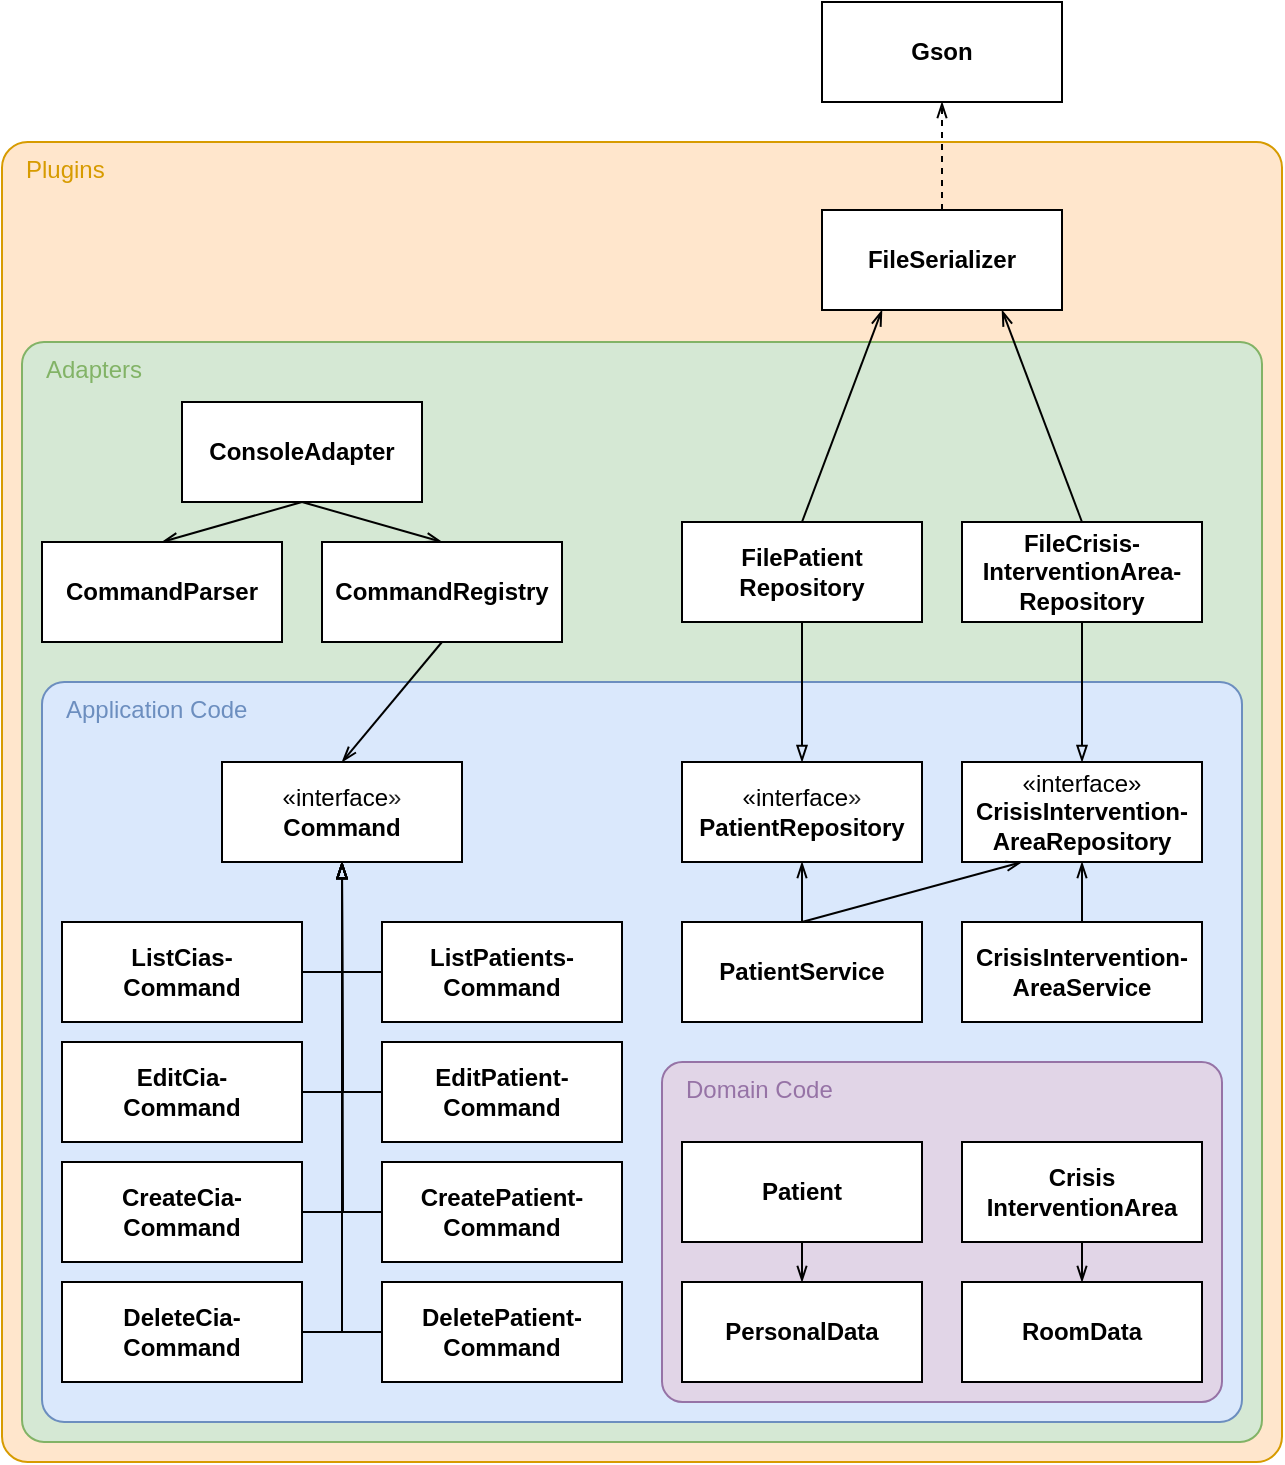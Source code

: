 <mxfile version="26.1.0">
  <diagram name="Page-1" id="HXpyyeB6FARbqLuSaLaP">
    <mxGraphModel dx="1344" dy="716" grid="1" gridSize="10" guides="1" tooltips="1" connect="1" arrows="1" fold="1" page="1" pageScale="1" pageWidth="827" pageHeight="1169" math="0" shadow="0">
      <root>
        <mxCell id="0" />
        <mxCell id="1" parent="0" />
        <mxCell id="ciugVP7JTnhn2zJ3oB86-11" value="&amp;nbsp; &amp;nbsp;Plugins" style="rounded=1;whiteSpace=wrap;html=1;fillColor=#ffe6cc;strokeColor=#D79B00;align=left;verticalAlign=top;fontColor=#D79B00;arcSize=2;" parent="1" vertex="1">
          <mxGeometry x="180" y="500" width="640" height="660" as="geometry" />
        </mxCell>
        <mxCell id="ciugVP7JTnhn2zJ3oB86-10" value="&amp;nbsp; &amp;nbsp;Adapters" style="rounded=1;whiteSpace=wrap;html=1;fillColor=#d5e8d4;strokeColor=#82B366;align=left;verticalAlign=top;fontColor=#82B366;arcSize=2;" parent="1" vertex="1">
          <mxGeometry x="190" y="600" width="620" height="550" as="geometry" />
        </mxCell>
        <mxCell id="ciugVP7JTnhn2zJ3oB86-9" value="&amp;nbsp; &amp;nbsp;Application Code" style="rounded=1;whiteSpace=wrap;html=1;fillColor=#dae8fc;strokeColor=#6c8ebf;align=left;verticalAlign=top;fontColor=#6C8EBF;arcSize=3;" parent="1" vertex="1">
          <mxGeometry x="200" y="770" width="600" height="370" as="geometry" />
        </mxCell>
        <mxCell id="ciugVP7JTnhn2zJ3oB86-8" value="&amp;nbsp; &amp;nbsp;Domain Code" style="rounded=1;whiteSpace=wrap;html=1;fillColor=#e1d5e7;strokeColor=#9673a6;align=left;verticalAlign=top;fontStyle=0;fontColor=#9673A6;arcSize=6;" parent="1" vertex="1">
          <mxGeometry x="510" y="960" width="280" height="170" as="geometry" />
        </mxCell>
        <mxCell id="ciugVP7JTnhn2zJ3oB86-12" value="PersonalData" style="rounded=0;whiteSpace=wrap;html=1;fontStyle=1" parent="1" vertex="1">
          <mxGeometry x="520" y="1070" width="120" height="50" as="geometry" />
        </mxCell>
        <mxCell id="ciugVP7JTnhn2zJ3oB86-21" style="rounded=0;orthogonalLoop=1;jettySize=auto;html=1;exitX=0.5;exitY=1;exitDx=0;exitDy=0;entryX=0.5;entryY=0;entryDx=0;entryDy=0;endArrow=openThin;endFill=0;" parent="1" source="ciugVP7JTnhn2zJ3oB86-13" target="ciugVP7JTnhn2zJ3oB86-12" edge="1">
          <mxGeometry relative="1" as="geometry" />
        </mxCell>
        <mxCell id="ciugVP7JTnhn2zJ3oB86-13" value="Patient" style="rounded=0;whiteSpace=wrap;html=1;fontStyle=1" parent="1" vertex="1">
          <mxGeometry x="520" y="1000" width="120" height="50" as="geometry" />
        </mxCell>
        <mxCell id="ciugVP7JTnhn2zJ3oB86-18" style="rounded=0;orthogonalLoop=1;jettySize=auto;html=1;exitX=0.5;exitY=1;exitDx=0;exitDy=0;entryX=0.5;entryY=0;entryDx=0;entryDy=0;endArrow=openThin;endFill=0;" parent="1" source="ciugVP7JTnhn2zJ3oB86-16" target="ciugVP7JTnhn2zJ3oB86-17" edge="1">
          <mxGeometry relative="1" as="geometry" />
        </mxCell>
        <mxCell id="ciugVP7JTnhn2zJ3oB86-16" value="Crisis&lt;div&gt;Intervention&lt;span style=&quot;background-color: transparent; color: light-dark(rgb(0, 0, 0), rgb(255, 255, 255));&quot;&gt;Area&lt;/span&gt;&lt;/div&gt;" style="rounded=0;whiteSpace=wrap;html=1;fontStyle=1" parent="1" vertex="1">
          <mxGeometry x="660" y="1000" width="120" height="50" as="geometry" />
        </mxCell>
        <mxCell id="ciugVP7JTnhn2zJ3oB86-17" value="RoomData" style="rounded=0;whiteSpace=wrap;html=1;fontStyle=1" parent="1" vertex="1">
          <mxGeometry x="660" y="1070" width="120" height="50" as="geometry" />
        </mxCell>
        <mxCell id="ciugVP7JTnhn2zJ3oB86-40" style="edgeStyle=orthogonalEdgeStyle;rounded=0;orthogonalLoop=1;jettySize=auto;html=1;exitX=0.5;exitY=1;exitDx=0;exitDy=0;entryX=0.5;entryY=0;entryDx=0;entryDy=0;endArrow=blockThin;endFill=0;" parent="1" source="ciugVP7JTnhn2zJ3oB86-32" target="ciugVP7JTnhn2zJ3oB86-22" edge="1">
          <mxGeometry relative="1" as="geometry" />
        </mxCell>
        <mxCell id="ciugVP7JTnhn2zJ3oB86-22" value="&lt;div&gt;&lt;font style=&quot;background-color: light-dark(#ffffff, var(--ge-dark-color, #121212));&quot; face=&quot;Helvetica&quot;&gt;&lt;span style=&quot;text-align: left; white-space-collapse: break-spaces;&quot;&gt;«i&lt;/span&gt;nterface&lt;span style=&quot;text-align: left; white-space-collapse: break-spaces; color: rgb(34, 34, 34);&quot;&gt;&lt;font&gt;»&lt;/font&gt;&lt;/span&gt;&lt;/font&gt;&lt;/div&gt;&lt;font&gt;&lt;b style=&quot;background-color: light-dark(#ffffff, var(--ge-dark-color, #121212));&quot;&gt;PatientRepository&lt;/b&gt;&lt;/font&gt;" style="rounded=0;whiteSpace=wrap;html=1;" parent="1" vertex="1">
          <mxGeometry x="520" y="810" width="120" height="50" as="geometry" />
        </mxCell>
        <mxCell id="ciugVP7JTnhn2zJ3oB86-37" style="edgeStyle=orthogonalEdgeStyle;rounded=0;orthogonalLoop=1;jettySize=auto;html=1;exitX=0.5;exitY=1;exitDx=0;exitDy=0;entryX=0.5;entryY=0;entryDx=0;entryDy=0;endArrow=blockThin;endFill=0;" parent="1" source="ciugVP7JTnhn2zJ3oB86-28" target="ciugVP7JTnhn2zJ3oB86-25" edge="1">
          <mxGeometry relative="1" as="geometry" />
        </mxCell>
        <mxCell id="ciugVP7JTnhn2zJ3oB86-25" value="&lt;div&gt;&lt;font style=&quot;background-color: light-dark(#ffffff, var(--ge-dark-color, #121212));&quot; face=&quot;Helvetica&quot;&gt;&lt;span style=&quot;text-align: left; white-space-collapse: break-spaces;&quot;&gt;«i&lt;/span&gt;nterface&lt;span style=&quot;text-align: left; white-space-collapse: break-spaces;&quot;&gt;&lt;font style=&quot;&quot;&gt;»&lt;/font&gt;&lt;/span&gt;&lt;/font&gt;&lt;/div&gt;&lt;font&gt;&lt;b style=&quot;background-color: light-dark(#ffffff, var(--ge-dark-color, #121212));&quot;&gt;CrisisIntervention-&lt;/b&gt;&lt;/font&gt;&lt;div&gt;&lt;font&gt;&lt;b style=&quot;background-color: light-dark(#ffffff, var(--ge-dark-color, #121212));&quot;&gt;AreaRepository&lt;/b&gt;&lt;/font&gt;&lt;/div&gt;" style="rounded=0;whiteSpace=wrap;html=1;" parent="1" vertex="1">
          <mxGeometry x="660" y="810" width="120" height="50" as="geometry" />
        </mxCell>
        <mxCell id="XktRI2O6_ttTCHs1lG7r-28" style="rounded=0;orthogonalLoop=1;jettySize=auto;html=1;exitX=0.5;exitY=1;exitDx=0;exitDy=0;entryX=0.5;entryY=0;entryDx=0;entryDy=0;endArrow=openThin;endFill=0;" edge="1" parent="1" source="ciugVP7JTnhn2zJ3oB86-27" target="XktRI2O6_ttTCHs1lG7r-26">
          <mxGeometry relative="1" as="geometry" />
        </mxCell>
        <mxCell id="XktRI2O6_ttTCHs1lG7r-29" style="rounded=0;orthogonalLoop=1;jettySize=auto;html=1;exitX=0.5;exitY=1;exitDx=0;exitDy=0;entryX=0.5;entryY=0;entryDx=0;entryDy=0;endArrow=openThin;endFill=0;" edge="1" parent="1" source="ciugVP7JTnhn2zJ3oB86-27" target="XktRI2O6_ttTCHs1lG7r-25">
          <mxGeometry relative="1" as="geometry" />
        </mxCell>
        <mxCell id="ciugVP7JTnhn2zJ3oB86-27" value="&lt;b&gt;ConsoleAdapter&lt;/b&gt;" style="rounded=0;whiteSpace=wrap;html=1;" parent="1" vertex="1">
          <mxGeometry x="270" y="630" width="120" height="50" as="geometry" />
        </mxCell>
        <mxCell id="ciugVP7JTnhn2zJ3oB86-41" style="rounded=0;orthogonalLoop=1;jettySize=auto;html=1;exitX=0.5;exitY=0;exitDx=0;exitDy=0;entryX=0.75;entryY=1;entryDx=0;entryDy=0;endArrow=openThin;endFill=0;" parent="1" source="ciugVP7JTnhn2zJ3oB86-28" target="ciugVP7JTnhn2zJ3oB86-34" edge="1">
          <mxGeometry relative="1" as="geometry" />
        </mxCell>
        <mxCell id="ciugVP7JTnhn2zJ3oB86-28" value="&lt;div&gt;&lt;b style=&quot;color: light-dark(rgb(0, 0, 0), rgb(255, 255, 255)); background-color: light-dark(#ffffff, var(--ge-dark-color, #121212));&quot;&gt;FileCrisis-&lt;/b&gt;&lt;/div&gt;&lt;div&gt;&lt;b style=&quot;color: light-dark(rgb(0, 0, 0), rgb(255, 255, 255)); background-color: light-dark(#ffffff, var(--ge-dark-color, #121212));&quot;&gt;Intervention&lt;/b&gt;&lt;b style=&quot;color: light-dark(rgb(0, 0, 0), rgb(255, 255, 255)); background-color: light-dark(#ffffff, var(--ge-dark-color, #121212));&quot;&gt;Area-&lt;/b&gt;&lt;/div&gt;&lt;div&gt;&lt;b style=&quot;color: light-dark(rgb(0, 0, 0), rgb(255, 255, 255)); background-color: light-dark(#ffffff, var(--ge-dark-color, #121212));&quot;&gt;Repository&lt;/b&gt;&lt;/div&gt;" style="rounded=0;whiteSpace=wrap;html=1;" parent="1" vertex="1">
          <mxGeometry x="660" y="690" width="120" height="50" as="geometry" />
        </mxCell>
        <mxCell id="ciugVP7JTnhn2zJ3oB86-44" style="rounded=0;orthogonalLoop=1;jettySize=auto;html=1;exitX=0.5;exitY=0;exitDx=0;exitDy=0;entryX=0.25;entryY=1;entryDx=0;entryDy=0;endArrow=openThin;endFill=0;" parent="1" source="ciugVP7JTnhn2zJ3oB86-32" target="ciugVP7JTnhn2zJ3oB86-34" edge="1">
          <mxGeometry relative="1" as="geometry" />
        </mxCell>
        <mxCell id="ciugVP7JTnhn2zJ3oB86-32" value="&lt;div&gt;&lt;span style=&quot;background-color: rgb(255, 255, 255);&quot;&gt;&lt;b&gt;FilePatient&lt;/b&gt;&lt;/span&gt;&lt;/div&gt;&lt;div&gt;&lt;span style=&quot;background-color: rgb(255, 255, 255);&quot;&gt;&lt;b&gt;Repository&lt;/b&gt;&lt;/span&gt;&lt;/div&gt;" style="rounded=0;whiteSpace=wrap;html=1;" parent="1" vertex="1">
          <mxGeometry x="520" y="690" width="120" height="50" as="geometry" />
        </mxCell>
        <mxCell id="ciugVP7JTnhn2zJ3oB86-36" style="edgeStyle=orthogonalEdgeStyle;rounded=0;orthogonalLoop=1;jettySize=auto;html=1;exitX=0.5;exitY=0;exitDx=0;exitDy=0;entryX=0.5;entryY=1;entryDx=0;entryDy=0;endArrow=openThin;endFill=0;dashed=1;" parent="1" source="ciugVP7JTnhn2zJ3oB86-34" target="ciugVP7JTnhn2zJ3oB86-35" edge="1">
          <mxGeometry relative="1" as="geometry" />
        </mxCell>
        <mxCell id="ciugVP7JTnhn2zJ3oB86-34" value="&lt;b&gt;FileSerializer&lt;/b&gt;" style="rounded=0;whiteSpace=wrap;html=1;" parent="1" vertex="1">
          <mxGeometry x="590" y="534" width="120" height="50" as="geometry" />
        </mxCell>
        <mxCell id="ciugVP7JTnhn2zJ3oB86-35" value="&lt;b&gt;Gson&lt;/b&gt;" style="rounded=0;whiteSpace=wrap;html=1;" parent="1" vertex="1">
          <mxGeometry x="590" y="430" width="120" height="50" as="geometry" />
        </mxCell>
        <mxCell id="XktRI2O6_ttTCHs1lG7r-4" style="edgeStyle=orthogonalEdgeStyle;rounded=0;orthogonalLoop=1;jettySize=auto;html=1;exitX=0.5;exitY=0;exitDx=0;exitDy=0;entryX=0.5;entryY=1;entryDx=0;entryDy=0;endArrow=openThin;endFill=0;" edge="1" parent="1" source="XktRI2O6_ttTCHs1lG7r-1" target="ciugVP7JTnhn2zJ3oB86-22">
          <mxGeometry relative="1" as="geometry" />
        </mxCell>
        <mxCell id="XktRI2O6_ttTCHs1lG7r-5" style="rounded=0;orthogonalLoop=1;jettySize=auto;html=1;exitX=0.5;exitY=0;exitDx=0;exitDy=0;endArrow=openThin;endFill=0;entryX=0.25;entryY=1;entryDx=0;entryDy=0;" edge="1" parent="1" source="XktRI2O6_ttTCHs1lG7r-1" target="ciugVP7JTnhn2zJ3oB86-25">
          <mxGeometry relative="1" as="geometry">
            <mxPoint x="720" y="870" as="targetPoint" />
          </mxGeometry>
        </mxCell>
        <mxCell id="XktRI2O6_ttTCHs1lG7r-1" value="PatientService" style="rounded=0;whiteSpace=wrap;html=1;fontStyle=1" vertex="1" parent="1">
          <mxGeometry x="520" y="890" width="120" height="50" as="geometry" />
        </mxCell>
        <mxCell id="XktRI2O6_ttTCHs1lG7r-3" style="edgeStyle=orthogonalEdgeStyle;rounded=0;orthogonalLoop=1;jettySize=auto;html=1;exitX=0.5;exitY=0;exitDx=0;exitDy=0;entryX=0.5;entryY=1;entryDx=0;entryDy=0;endArrow=openThin;endFill=0;" edge="1" parent="1" source="XktRI2O6_ttTCHs1lG7r-2" target="ciugVP7JTnhn2zJ3oB86-25">
          <mxGeometry relative="1" as="geometry" />
        </mxCell>
        <mxCell id="XktRI2O6_ttTCHs1lG7r-2" value="CrisisIntervention-&lt;div&gt;AreaService&lt;/div&gt;" style="rounded=0;whiteSpace=wrap;html=1;fontStyle=1" vertex="1" parent="1">
          <mxGeometry x="660" y="890" width="120" height="50" as="geometry" />
        </mxCell>
        <mxCell id="XktRI2O6_ttTCHs1lG7r-22" style="edgeStyle=orthogonalEdgeStyle;rounded=0;orthogonalLoop=1;jettySize=auto;html=1;exitX=1;exitY=0.5;exitDx=0;exitDy=0;endArrow=blockThin;endFill=0;" edge="1" parent="1" source="XktRI2O6_ttTCHs1lG7r-6">
          <mxGeometry relative="1" as="geometry">
            <mxPoint x="350" y="860" as="targetPoint" />
          </mxGeometry>
        </mxCell>
        <mxCell id="XktRI2O6_ttTCHs1lG7r-6" value="CreateCia-Command" style="rounded=0;whiteSpace=wrap;html=1;fontStyle=1" vertex="1" parent="1">
          <mxGeometry x="210" y="1010" width="120" height="50" as="geometry" />
        </mxCell>
        <mxCell id="XktRI2O6_ttTCHs1lG7r-21" style="edgeStyle=orthogonalEdgeStyle;rounded=0;orthogonalLoop=1;jettySize=auto;html=1;exitX=0;exitY=0.5;exitDx=0;exitDy=0;entryX=0.5;entryY=1;entryDx=0;entryDy=0;endArrow=blockThin;endFill=0;" edge="1" parent="1" source="XktRI2O6_ttTCHs1lG7r-7" target="XktRI2O6_ttTCHs1lG7r-16">
          <mxGeometry relative="1" as="geometry" />
        </mxCell>
        <mxCell id="XktRI2O6_ttTCHs1lG7r-7" value="CreatePatient-&lt;div&gt;Command&lt;/div&gt;" style="rounded=0;whiteSpace=wrap;html=1;fontStyle=1" vertex="1" parent="1">
          <mxGeometry x="370" y="1010" width="120" height="50" as="geometry" />
        </mxCell>
        <mxCell id="XktRI2O6_ttTCHs1lG7r-23" style="edgeStyle=orthogonalEdgeStyle;rounded=0;orthogonalLoop=1;jettySize=auto;html=1;exitX=1;exitY=0.5;exitDx=0;exitDy=0;entryX=0.5;entryY=1;entryDx=0;entryDy=0;endArrow=blockThin;endFill=0;" edge="1" parent="1" source="XktRI2O6_ttTCHs1lG7r-8" target="XktRI2O6_ttTCHs1lG7r-16">
          <mxGeometry relative="1" as="geometry" />
        </mxCell>
        <mxCell id="XktRI2O6_ttTCHs1lG7r-8" value="DeleteCia-&lt;div&gt;Command&lt;/div&gt;" style="rounded=0;whiteSpace=wrap;html=1;fontStyle=1" vertex="1" parent="1">
          <mxGeometry x="210" y="1070" width="120" height="50" as="geometry" />
        </mxCell>
        <mxCell id="XktRI2O6_ttTCHs1lG7r-24" style="edgeStyle=orthogonalEdgeStyle;rounded=0;orthogonalLoop=1;jettySize=auto;html=1;exitX=0;exitY=0.5;exitDx=0;exitDy=0;endArrow=blockThin;endFill=0;" edge="1" parent="1" source="XktRI2O6_ttTCHs1lG7r-9">
          <mxGeometry relative="1" as="geometry">
            <mxPoint x="350" y="860" as="targetPoint" />
          </mxGeometry>
        </mxCell>
        <mxCell id="XktRI2O6_ttTCHs1lG7r-9" value="DeletePatient-&lt;div&gt;Command&lt;/div&gt;" style="rounded=0;whiteSpace=wrap;html=1;fontStyle=1" vertex="1" parent="1">
          <mxGeometry x="370" y="1070" width="120" height="50" as="geometry" />
        </mxCell>
        <mxCell id="XktRI2O6_ttTCHs1lG7r-19" style="edgeStyle=orthogonalEdgeStyle;rounded=0;orthogonalLoop=1;jettySize=auto;html=1;exitX=0;exitY=0.5;exitDx=0;exitDy=0;endArrow=blockThin;endFill=0;" edge="1" parent="1" source="XktRI2O6_ttTCHs1lG7r-12">
          <mxGeometry relative="1" as="geometry">
            <mxPoint x="350" y="860" as="targetPoint" />
          </mxGeometry>
        </mxCell>
        <mxCell id="XktRI2O6_ttTCHs1lG7r-12" value="EditPatient-&lt;div&gt;Command&lt;/div&gt;" style="rounded=0;whiteSpace=wrap;html=1;fontStyle=1" vertex="1" parent="1">
          <mxGeometry x="370" y="950" width="120" height="50" as="geometry" />
        </mxCell>
        <mxCell id="XktRI2O6_ttTCHs1lG7r-17" style="edgeStyle=orthogonalEdgeStyle;rounded=0;orthogonalLoop=1;jettySize=auto;html=1;exitX=0;exitY=0.5;exitDx=0;exitDy=0;entryX=0.5;entryY=1;entryDx=0;entryDy=0;endArrow=blockThin;endFill=0;" edge="1" parent="1" source="XktRI2O6_ttTCHs1lG7r-13" target="XktRI2O6_ttTCHs1lG7r-16">
          <mxGeometry relative="1" as="geometry" />
        </mxCell>
        <mxCell id="XktRI2O6_ttTCHs1lG7r-13" value="ListPatients-&lt;div&gt;Command&lt;/div&gt;" style="rounded=0;whiteSpace=wrap;html=1;fontStyle=1" vertex="1" parent="1">
          <mxGeometry x="370" y="890" width="120" height="50" as="geometry" />
        </mxCell>
        <mxCell id="XktRI2O6_ttTCHs1lG7r-20" style="edgeStyle=orthogonalEdgeStyle;rounded=0;orthogonalLoop=1;jettySize=auto;html=1;exitX=1;exitY=0.5;exitDx=0;exitDy=0;endArrow=blockThin;endFill=0;" edge="1" parent="1" source="XktRI2O6_ttTCHs1lG7r-14">
          <mxGeometry relative="1" as="geometry">
            <mxPoint x="350" y="860" as="targetPoint" />
          </mxGeometry>
        </mxCell>
        <mxCell id="XktRI2O6_ttTCHs1lG7r-14" value="EditCia-&lt;div&gt;Command&lt;/div&gt;" style="rounded=0;whiteSpace=wrap;html=1;fontStyle=1" vertex="1" parent="1">
          <mxGeometry x="210" y="950" width="120" height="50" as="geometry" />
        </mxCell>
        <mxCell id="XktRI2O6_ttTCHs1lG7r-18" style="edgeStyle=orthogonalEdgeStyle;rounded=0;orthogonalLoop=1;jettySize=auto;html=1;exitX=1;exitY=0.5;exitDx=0;exitDy=0;entryX=0.5;entryY=1;entryDx=0;entryDy=0;endArrow=blockThin;endFill=0;" edge="1" parent="1" source="XktRI2O6_ttTCHs1lG7r-15" target="XktRI2O6_ttTCHs1lG7r-16">
          <mxGeometry relative="1" as="geometry" />
        </mxCell>
        <mxCell id="XktRI2O6_ttTCHs1lG7r-15" value="ListCias-&lt;div&gt;Command&lt;/div&gt;" style="rounded=0;whiteSpace=wrap;html=1;fontStyle=1" vertex="1" parent="1">
          <mxGeometry x="210" y="890" width="120" height="50" as="geometry" />
        </mxCell>
        <mxCell id="XktRI2O6_ttTCHs1lG7r-16" value="&lt;div&gt;&lt;font style=&quot;background-color: light-dark(#ffffff, var(--ge-dark-color, #121212));&quot; face=&quot;Helvetica&quot;&gt;&lt;span style=&quot;text-align: left; white-space-collapse: break-spaces;&quot;&gt;«i&lt;/span&gt;nterface&lt;span style=&quot;text-align: left; white-space-collapse: break-spaces; color: rgb(34, 34, 34);&quot;&gt;&lt;font&gt;»&lt;/font&gt;&lt;/span&gt;&lt;/font&gt;&lt;/div&gt;&lt;font&gt;&lt;b style=&quot;background-color: light-dark(#ffffff, var(--ge-dark-color, #121212));&quot;&gt;Command&lt;/b&gt;&lt;/font&gt;" style="rounded=0;whiteSpace=wrap;html=1;" vertex="1" parent="1">
          <mxGeometry x="290" y="810" width="120" height="50" as="geometry" />
        </mxCell>
        <mxCell id="XktRI2O6_ttTCHs1lG7r-25" value="&lt;b&gt;CommandParser&lt;/b&gt;" style="rounded=0;whiteSpace=wrap;html=1;" vertex="1" parent="1">
          <mxGeometry x="200" y="700" width="120" height="50" as="geometry" />
        </mxCell>
        <mxCell id="XktRI2O6_ttTCHs1lG7r-27" style="rounded=0;orthogonalLoop=1;jettySize=auto;html=1;exitX=0.5;exitY=1;exitDx=0;exitDy=0;entryX=0.5;entryY=0;entryDx=0;entryDy=0;endArrow=openThin;endFill=0;" edge="1" parent="1" source="XktRI2O6_ttTCHs1lG7r-26" target="XktRI2O6_ttTCHs1lG7r-16">
          <mxGeometry relative="1" as="geometry" />
        </mxCell>
        <mxCell id="XktRI2O6_ttTCHs1lG7r-26" value="&lt;b&gt;CommandRegistry&lt;/b&gt;" style="rounded=0;whiteSpace=wrap;html=1;" vertex="1" parent="1">
          <mxGeometry x="340" y="700" width="120" height="50" as="geometry" />
        </mxCell>
      </root>
    </mxGraphModel>
  </diagram>
</mxfile>
